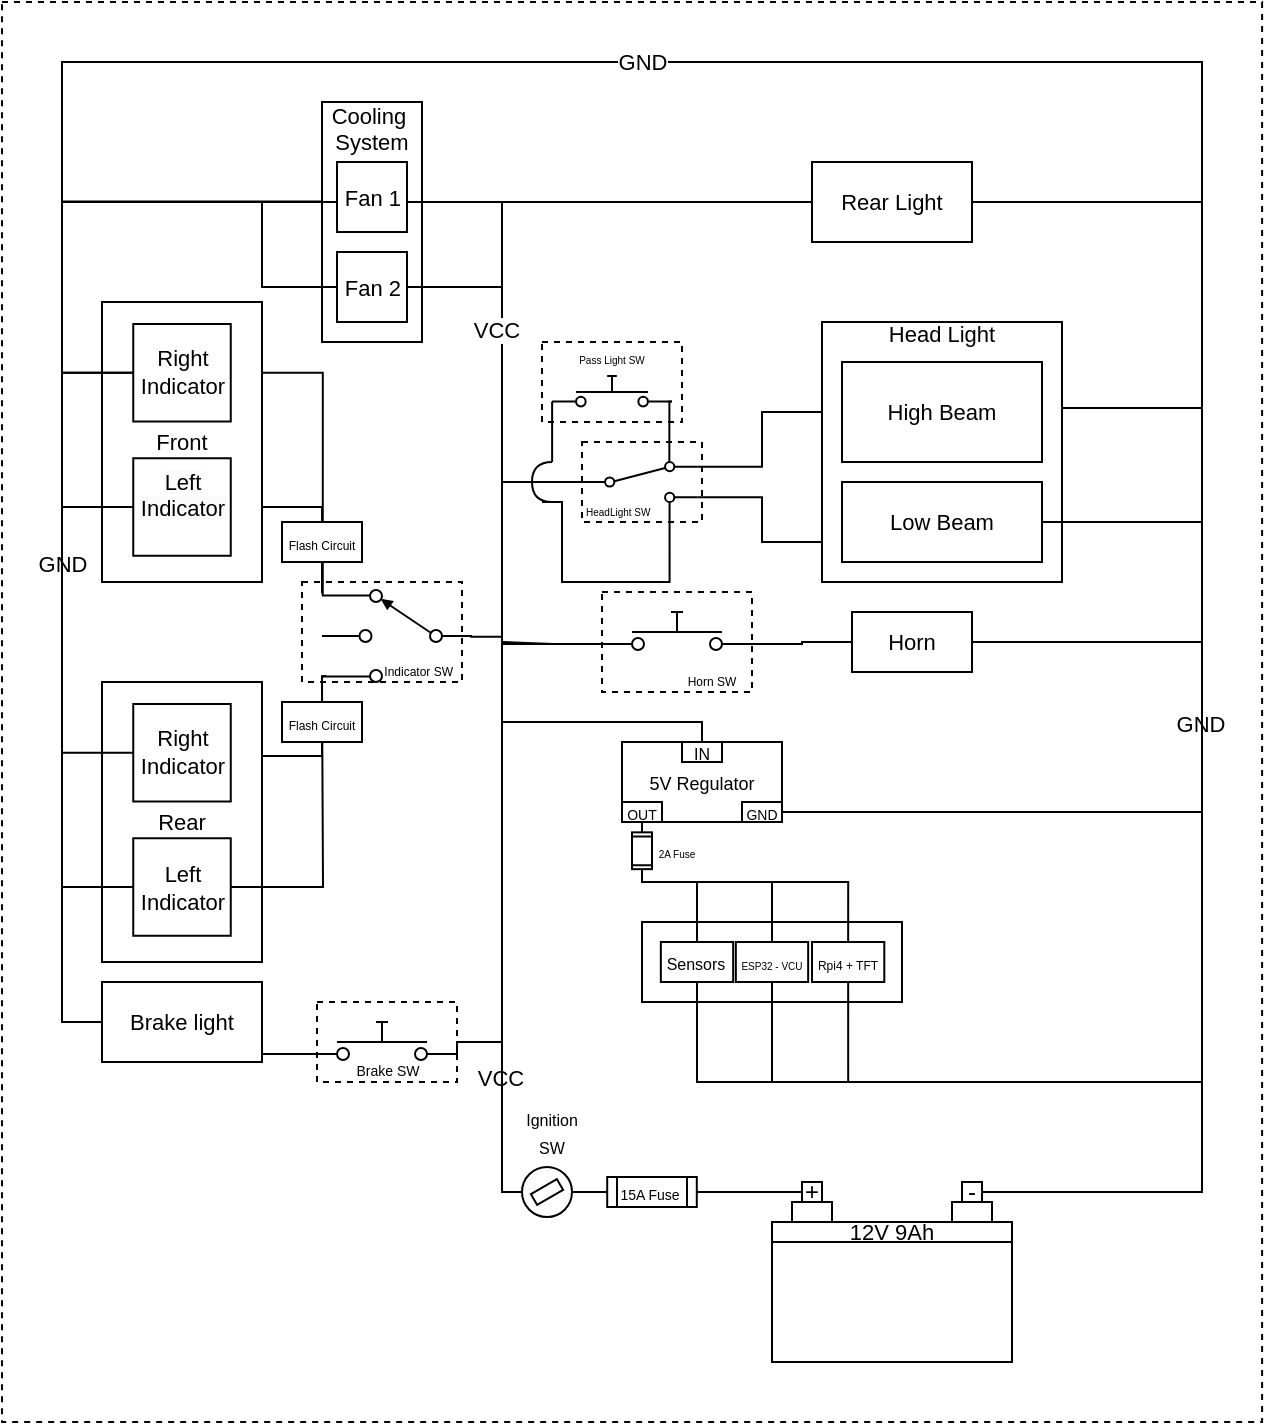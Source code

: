 <mxfile version="22.1.18" type="google">
  <diagram name="Page-1" id="e-a-d-Ii2v5D2ipHNOGc">
    <mxGraphModel grid="1" page="1" gridSize="10" guides="1" tooltips="1" connect="1" arrows="1" fold="1" pageScale="1" pageWidth="850" pageHeight="1100" math="0" shadow="0">
      <root>
        <mxCell id="0" />
        <mxCell id="1" parent="0" />
        <mxCell id="WLXoXB4fzLFqvVcd2ABZ-164" value="" style="group" vertex="1" connectable="0" parent="1">
          <mxGeometry x="240" y="480" width="630.05" height="710" as="geometry" />
        </mxCell>
        <mxCell id="WLXoXB4fzLFqvVcd2ABZ-126" value="" style="rounded=0;whiteSpace=wrap;html=1;fontFamily=Helvetica;fontSize=11;fontColor=default;fillColor=none;dashed=1;movable=0;resizable=0;rotatable=0;deletable=0;editable=0;locked=1;connectable=0;container=0;" vertex="1" parent="WLXoXB4fzLFqvVcd2ABZ-164">
          <mxGeometry width="630.05" height="710" as="geometry" />
        </mxCell>
        <mxCell id="WLXoXB4fzLFqvVcd2ABZ-149" value="&lt;font style=&quot;font-size: 7px;&quot;&gt;&lt;br&gt;&lt;br&gt;Brake SW&lt;/font&gt;" style="rounded=0;whiteSpace=wrap;html=1;fontFamily=Helvetica;fontSize=11;fontColor=default;fillColor=none;dashed=1;movable=1;resizable=1;rotatable=1;deletable=1;editable=1;locked=0;connectable=1;container=0;" vertex="1" parent="WLXoXB4fzLFqvVcd2ABZ-164">
          <mxGeometry x="157.5" y="500" width="70" height="40" as="geometry" />
        </mxCell>
        <mxCell id="WLXoXB4fzLFqvVcd2ABZ-15" value="" style="html=1;shape=mxgraph.electrical.electro-mechanical.twoWaySwitch;aspect=fixed;elSwitchState=2;fontFamily=Helvetica;fontSize=11;fontColor=default;movable=1;resizable=1;rotatable=1;deletable=1;editable=1;locked=0;connectable=1;container=0;" vertex="1" parent="WLXoXB4fzLFqvVcd2ABZ-164">
          <mxGeometry x="290" y="230" width="57.69" height="20" as="geometry" />
        </mxCell>
        <mxCell id="WLXoXB4fzLFqvVcd2ABZ-30" style="edgeStyle=orthogonalEdgeStyle;shape=connector;rounded=0;orthogonalLoop=1;jettySize=auto;html=1;exitX=1;exitY=0.8;exitDx=0;exitDy=0;entryX=0.757;entryY=0.013;entryDx=0;entryDy=0;labelBackgroundColor=default;strokeColor=default;align=center;verticalAlign=middle;fontFamily=Helvetica;fontSize=11;fontColor=default;endArrow=none;endFill=0;entryPerimeter=0;movable=1;resizable=1;rotatable=1;deletable=1;editable=1;locked=0;connectable=1;" edge="1" parent="WLXoXB4fzLFqvVcd2ABZ-164" source="WLXoXB4fzLFqvVcd2ABZ-18" target="WLXoXB4fzLFqvVcd2ABZ-15">
          <mxGeometry relative="1" as="geometry" />
        </mxCell>
        <mxCell id="WLXoXB4fzLFqvVcd2ABZ-32" style="edgeStyle=orthogonalEdgeStyle;shape=connector;rounded=0;orthogonalLoop=1;jettySize=auto;html=1;exitX=0;exitY=0.8;exitDx=0;exitDy=0;labelBackgroundColor=default;strokeColor=default;align=center;verticalAlign=middle;fontFamily=Helvetica;fontSize=11;fontColor=default;endArrow=none;endFill=0;movable=1;resizable=1;rotatable=1;deletable=1;editable=1;locked=0;connectable=1;" edge="1" parent="WLXoXB4fzLFqvVcd2ABZ-164" source="WLXoXB4fzLFqvVcd2ABZ-18">
          <mxGeometry relative="1" as="geometry">
            <mxPoint x="275.067" y="230" as="targetPoint" />
          </mxGeometry>
        </mxCell>
        <mxCell id="WLXoXB4fzLFqvVcd2ABZ-18" value="" style="html=1;shape=mxgraph.electrical.electro-mechanical.pushbutton;aspect=fixed;elSwitchState=off;fontFamily=Helvetica;fontSize=11;fontColor=default;movable=1;resizable=1;rotatable=1;deletable=1;editable=1;locked=0;connectable=1;container=0;" vertex="1" parent="WLXoXB4fzLFqvVcd2ABZ-164">
          <mxGeometry x="275.05" y="187.02" width="59.9" height="15.97" as="geometry" />
        </mxCell>
        <mxCell id="WLXoXB4fzLFqvVcd2ABZ-31" style="edgeStyle=orthogonalEdgeStyle;shape=connector;rounded=0;orthogonalLoop=1;jettySize=auto;html=1;labelBackgroundColor=default;strokeColor=default;align=center;verticalAlign=middle;fontFamily=Helvetica;fontSize=11;fontColor=default;endArrow=none;endFill=0;curved=1;movable=1;resizable=1;rotatable=1;deletable=1;editable=1;locked=0;connectable=1;" edge="1" parent="WLXoXB4fzLFqvVcd2ABZ-164">
          <mxGeometry relative="1" as="geometry">
            <mxPoint x="275.05" y="230" as="sourcePoint" />
            <mxPoint x="275.05" y="250" as="targetPoint" />
            <Array as="points">
              <mxPoint x="265" y="230" />
              <mxPoint x="265" y="250" />
            </Array>
          </mxGeometry>
        </mxCell>
        <mxCell id="WLXoXB4fzLFqvVcd2ABZ-33" value="" style="endArrow=none;html=1;rounded=0;labelBackgroundColor=default;strokeColor=default;align=center;verticalAlign=middle;fontFamily=Helvetica;fontSize=11;fontColor=default;shape=connector;entryX=0.759;entryY=1.006;entryDx=0;entryDy=0;entryPerimeter=0;edgeStyle=orthogonalEdgeStyle;movable=1;resizable=1;rotatable=1;deletable=1;editable=1;locked=0;connectable=1;" edge="1" parent="WLXoXB4fzLFqvVcd2ABZ-164" target="WLXoXB4fzLFqvVcd2ABZ-15">
          <mxGeometry width="50" height="50" relative="1" as="geometry">
            <mxPoint x="270" y="250" as="sourcePoint" />
            <mxPoint x="370" y="230" as="targetPoint" />
            <Array as="points">
              <mxPoint x="280" y="250" />
              <mxPoint x="280" y="290" />
              <mxPoint x="334" y="290" />
            </Array>
          </mxGeometry>
        </mxCell>
        <mxCell id="WLXoXB4fzLFqvVcd2ABZ-34" value="&lt;font style=&quot;font-size: 5px;&quot;&gt;&lt;br&gt;&lt;br&gt;HeadLight SW&lt;/font&gt;" style="rounded=0;whiteSpace=wrap;html=1;fontFamily=Helvetica;fontSize=11;fontColor=default;fillColor=none;dashed=1;align=left;movable=1;resizable=1;rotatable=1;deletable=1;editable=1;locked=0;connectable=1;container=0;" vertex="1" parent="WLXoXB4fzLFqvVcd2ABZ-164">
          <mxGeometry x="290" y="220" width="60" height="40" as="geometry" />
        </mxCell>
        <mxCell id="WLXoXB4fzLFqvVcd2ABZ-35" value="" style="rounded=0;whiteSpace=wrap;html=1;fontFamily=Helvetica;fontSize=11;fontColor=default;fillColor=none;dashed=1;movable=1;resizable=1;rotatable=1;deletable=1;editable=1;locked=0;connectable=1;container=0;" vertex="1" parent="WLXoXB4fzLFqvVcd2ABZ-164">
          <mxGeometry x="270" y="170" width="70" height="40" as="geometry" />
        </mxCell>
        <mxCell id="WLXoXB4fzLFqvVcd2ABZ-36" value="&lt;font style=&quot;font-size: 5px;&quot;&gt;Pass Light SW&lt;/font&gt;" style="text;html=1;strokeColor=none;fillColor=none;align=center;verticalAlign=middle;whiteSpace=wrap;rounded=0;fontSize=11;fontFamily=Helvetica;fontColor=default;movable=1;resizable=1;rotatable=1;deletable=1;editable=1;locked=0;connectable=1;container=0;" vertex="1" parent="WLXoXB4fzLFqvVcd2ABZ-164">
          <mxGeometry x="275.05" y="167.02" width="60" height="20" as="geometry" />
        </mxCell>
        <mxCell id="WLXoXB4fzLFqvVcd2ABZ-19" style="edgeStyle=orthogonalEdgeStyle;shape=connector;rounded=0;orthogonalLoop=1;jettySize=auto;html=1;exitX=1;exitY=0.12;exitDx=0;exitDy=0;labelBackgroundColor=default;strokeColor=default;align=center;verticalAlign=middle;fontFamily=Helvetica;fontSize=11;fontColor=default;endArrow=none;endFill=0;entryX=0;entryY=0.5;entryDx=0;entryDy=0;movable=1;resizable=1;rotatable=1;deletable=1;editable=1;locked=0;connectable=1;" edge="1" parent="WLXoXB4fzLFqvVcd2ABZ-164" source="WLXoXB4fzLFqvVcd2ABZ-15" target="WLXoXB4fzLFqvVcd2ABZ-17">
          <mxGeometry relative="1" as="geometry">
            <mxPoint x="430" y="205" as="targetPoint" />
            <Array as="points">
              <mxPoint x="380" y="232" />
              <mxPoint x="380" y="205" />
            </Array>
          </mxGeometry>
        </mxCell>
        <mxCell id="WLXoXB4fzLFqvVcd2ABZ-20" style="edgeStyle=orthogonalEdgeStyle;shape=connector;rounded=0;orthogonalLoop=1;jettySize=auto;html=1;exitX=1;exitY=0.88;exitDx=0;exitDy=0;labelBackgroundColor=default;strokeColor=default;align=center;verticalAlign=middle;fontFamily=Helvetica;fontSize=11;fontColor=default;endArrow=none;endFill=0;movable=1;resizable=1;rotatable=1;deletable=1;editable=1;locked=0;connectable=1;" edge="1" parent="WLXoXB4fzLFqvVcd2ABZ-164" source="WLXoXB4fzLFqvVcd2ABZ-15">
          <mxGeometry relative="1" as="geometry">
            <mxPoint x="420" y="270" as="targetPoint" />
            <Array as="points">
              <mxPoint x="380" y="248" />
              <mxPoint x="380" y="270" />
              <mxPoint x="420" y="270" />
            </Array>
          </mxGeometry>
        </mxCell>
        <mxCell id="WLXoXB4fzLFqvVcd2ABZ-39" style="edgeStyle=orthogonalEdgeStyle;shape=connector;rounded=0;orthogonalLoop=1;jettySize=auto;html=1;exitX=1;exitY=0.5;exitDx=0;exitDy=0;entryX=1;entryY=0.5;entryDx=0;entryDy=0;labelBackgroundColor=default;strokeColor=default;align=center;verticalAlign=middle;fontFamily=Helvetica;fontSize=11;fontColor=default;endArrow=none;endFill=0;movable=1;resizable=1;rotatable=1;deletable=1;editable=1;locked=0;connectable=1;" edge="1" parent="WLXoXB4fzLFqvVcd2ABZ-164" target="WLXoXB4fzLFqvVcd2ABZ-8">
          <mxGeometry relative="1" as="geometry">
            <mxPoint x="520" y="202.99" as="sourcePoint" />
            <mxPoint x="490" y="592.99" as="targetPoint" />
            <Array as="points">
              <mxPoint x="600" y="203" />
              <mxPoint x="600" y="595" />
            </Array>
          </mxGeometry>
        </mxCell>
        <mxCell id="WLXoXB4fzLFqvVcd2ABZ-49" value="" style="pointerEvents=1;verticalLabelPosition=bottom;shadow=0;dashed=0;align=center;html=1;verticalAlign=top;shape=mxgraph.electrical.electro-mechanical.selectorSwitch3Position2;elSwitchState=1;fontFamily=Helvetica;fontSize=11;fontColor=default;flipH=1;movable=1;resizable=1;rotatable=1;deletable=1;editable=1;locked=0;connectable=1;container=0;" vertex="1" parent="WLXoXB4fzLFqvVcd2ABZ-164">
          <mxGeometry x="160" y="294" width="75" height="46" as="geometry" />
        </mxCell>
        <mxCell id="WLXoXB4fzLFqvVcd2ABZ-51" style="edgeStyle=orthogonalEdgeStyle;shape=connector;rounded=0;orthogonalLoop=1;jettySize=auto;html=1;entryX=0.011;entryY=0.509;entryDx=0;entryDy=0;entryPerimeter=0;labelBackgroundColor=default;strokeColor=default;align=center;verticalAlign=middle;fontFamily=Helvetica;fontSize=11;fontColor=default;endArrow=none;endFill=0;exitX=0;exitY=0.5;exitDx=0;exitDy=0;exitPerimeter=0;movable=1;resizable=1;rotatable=1;deletable=1;editable=1;locked=0;connectable=1;" edge="1" parent="WLXoXB4fzLFqvVcd2ABZ-164" source="WLXoXB4fzLFqvVcd2ABZ-22" target="WLXoXB4fzLFqvVcd2ABZ-49">
          <mxGeometry relative="1" as="geometry">
            <mxPoint x="230" y="330" as="sourcePoint" />
            <Array as="points">
              <mxPoint x="250" y="595" />
              <mxPoint x="250" y="317" />
            </Array>
          </mxGeometry>
        </mxCell>
        <mxCell id="WLXoXB4fzLFqvVcd2ABZ-52" value="" style="endArrow=none;html=1;rounded=0;labelBackgroundColor=default;strokeColor=default;align=center;verticalAlign=middle;fontFamily=Helvetica;fontSize=11;fontColor=default;shape=connector;edgeStyle=orthogonalEdgeStyle;exitX=0.995;exitY=0.065;exitDx=0;exitDy=0;exitPerimeter=0;entryX=1;entryY=0.5;entryDx=0;entryDy=0;movable=1;resizable=1;rotatable=1;deletable=1;editable=1;locked=0;connectable=1;" edge="1" parent="WLXoXB4fzLFqvVcd2ABZ-164" source="WLXoXB4fzLFqvVcd2ABZ-49" target="WLXoXB4fzLFqvVcd2ABZ-45">
          <mxGeometry width="50" height="50" relative="1" as="geometry">
            <mxPoint x="150" y="310" as="sourcePoint" />
            <mxPoint x="200" y="260" as="targetPoint" />
            <Array as="points">
              <mxPoint x="160" y="297" />
              <mxPoint x="160" y="185" />
            </Array>
          </mxGeometry>
        </mxCell>
        <mxCell id="WLXoXB4fzLFqvVcd2ABZ-53" style="edgeStyle=orthogonalEdgeStyle;shape=connector;rounded=0;orthogonalLoop=1;jettySize=auto;html=1;exitX=1;exitY=0.5;exitDx=0;exitDy=0;entryX=1;entryY=0.034;entryDx=0;entryDy=0;entryPerimeter=0;labelBackgroundColor=default;strokeColor=default;align=center;verticalAlign=middle;fontFamily=Helvetica;fontSize=11;fontColor=default;endArrow=none;endFill=0;movable=1;resizable=1;rotatable=1;deletable=1;editable=1;locked=0;connectable=1;" edge="1" parent="WLXoXB4fzLFqvVcd2ABZ-164" source="WLXoXB4fzLFqvVcd2ABZ-46" target="WLXoXB4fzLFqvVcd2ABZ-49">
          <mxGeometry relative="1" as="geometry">
            <Array as="points">
              <mxPoint x="160" y="253" />
              <mxPoint x="160" y="296" />
            </Array>
          </mxGeometry>
        </mxCell>
        <mxCell id="WLXoXB4fzLFqvVcd2ABZ-59" value="&lt;font style=&quot;font-size: 6px;&quot;&gt;Flash Circuit&lt;/font&gt;" style="rounded=0;whiteSpace=wrap;html=1;fontFamily=Helvetica;fontSize=11;fontColor=default;movable=1;resizable=1;rotatable=1;deletable=1;editable=1;locked=0;connectable=1;container=0;" vertex="1" parent="WLXoXB4fzLFqvVcd2ABZ-164">
          <mxGeometry x="140" y="260" width="40" height="20" as="geometry" />
        </mxCell>
        <mxCell id="WLXoXB4fzLFqvVcd2ABZ-64" style="edgeStyle=orthogonalEdgeStyle;shape=connector;rounded=0;orthogonalLoop=1;jettySize=auto;html=1;entryX=0.973;entryY=0.936;entryDx=0;entryDy=0;entryPerimeter=0;labelBackgroundColor=default;strokeColor=default;align=center;verticalAlign=middle;fontFamily=Helvetica;fontSize=11;fontColor=default;endArrow=none;endFill=0;exitX=1;exitY=0.5;exitDx=0;exitDy=0;movable=1;resizable=1;rotatable=1;deletable=1;editable=1;locked=0;connectable=1;" edge="1" parent="WLXoXB4fzLFqvVcd2ABZ-164" source="WLXoXB4fzLFqvVcd2ABZ-42" target="WLXoXB4fzLFqvVcd2ABZ-49">
          <mxGeometry relative="1" as="geometry">
            <mxPoint x="110.98" y="377.515" as="sourcePoint" />
            <mxPoint x="159.975" y="340.004" as="targetPoint" />
            <Array as="points">
              <mxPoint x="114" y="377" />
              <mxPoint x="160" y="377" />
              <mxPoint x="160" y="337" />
            </Array>
          </mxGeometry>
        </mxCell>
        <mxCell id="WLXoXB4fzLFqvVcd2ABZ-67" value="&lt;font style=&quot;font-size: 6px;&quot;&gt;&lt;span style=&quot;background-color: initial;&quot;&gt;&lt;br&gt;&lt;br&gt;&lt;div style=&quot;text-align: right;&quot;&gt;&lt;span style=&quot;background-color: initial;&quot;&gt;&amp;nbsp; &amp;nbsp; &amp;nbsp; &amp;nbsp; &amp;nbsp; &amp;nbsp; &amp;nbsp; &amp;nbsp; &amp;nbsp; &amp;nbsp; &amp;nbsp; &amp;nbsp;&amp;nbsp;&lt;/span&gt;&lt;/div&gt;&lt;div style=&quot;text-align: right;&quot;&gt;&lt;br&gt;&lt;/div&gt;&lt;div style=&quot;text-align: right;&quot;&gt;&lt;span style=&quot;background-color: initial;&quot;&gt;&amp;nbsp; &amp;nbsp; &amp;nbsp; &amp;nbsp; &amp;nbsp; &amp;nbsp; &amp;nbsp; &amp;nbsp; &amp;nbsp; &amp;nbsp; &amp;nbsp; Indicator SW&lt;/span&gt;&lt;br&gt;&lt;/div&gt;&lt;/span&gt;&lt;/font&gt;" style="rounded=0;whiteSpace=wrap;html=1;fontFamily=Helvetica;fontSize=11;fontColor=default;fillColor=none;dashed=1;movable=1;resizable=1;rotatable=1;deletable=1;editable=1;locked=0;connectable=1;container=0;" vertex="1" parent="WLXoXB4fzLFqvVcd2ABZ-164">
          <mxGeometry x="150" y="290" width="80" height="50" as="geometry" />
        </mxCell>
        <mxCell id="WLXoXB4fzLFqvVcd2ABZ-70" style="edgeStyle=orthogonalEdgeStyle;shape=connector;rounded=0;orthogonalLoop=1;jettySize=auto;html=1;exitX=0;exitY=0.8;exitDx=0;exitDy=0;labelBackgroundColor=default;strokeColor=default;align=center;verticalAlign=middle;fontFamily=Helvetica;fontSize=11;fontColor=default;endArrow=none;endFill=0;movable=1;resizable=1;rotatable=1;deletable=1;editable=1;locked=0;connectable=1;" edge="1" parent="WLXoXB4fzLFqvVcd2ABZ-164" source="WLXoXB4fzLFqvVcd2ABZ-68">
          <mxGeometry relative="1" as="geometry">
            <mxPoint x="250" y="320" as="targetPoint" />
          </mxGeometry>
        </mxCell>
        <mxCell id="WLXoXB4fzLFqvVcd2ABZ-68" value="" style="html=1;shape=mxgraph.electrical.electro-mechanical.pushbutton;aspect=fixed;elSwitchState=off;fontFamily=Helvetica;fontSize=11;fontColor=default;movable=1;resizable=1;rotatable=1;deletable=1;editable=1;locked=0;connectable=1;container=0;" vertex="1" parent="WLXoXB4fzLFqvVcd2ABZ-164">
          <mxGeometry x="300" y="305" width="75" height="20" as="geometry" />
        </mxCell>
        <mxCell id="WLXoXB4fzLFqvVcd2ABZ-69" value="Horn" style="rounded=0;whiteSpace=wrap;html=1;fontFamily=Helvetica;fontSize=11;fontColor=default;movable=1;resizable=1;rotatable=1;deletable=1;editable=1;locked=0;connectable=1;container=0;" vertex="1" parent="WLXoXB4fzLFqvVcd2ABZ-164">
          <mxGeometry x="425" y="305" width="60" height="30" as="geometry" />
        </mxCell>
        <mxCell id="WLXoXB4fzLFqvVcd2ABZ-72" style="edgeStyle=orthogonalEdgeStyle;shape=connector;rounded=0;orthogonalLoop=1;jettySize=auto;html=1;exitX=1;exitY=0.8;exitDx=0;exitDy=0;entryX=0;entryY=0.5;entryDx=0;entryDy=0;labelBackgroundColor=default;strokeColor=default;align=center;verticalAlign=middle;fontFamily=Helvetica;fontSize=11;fontColor=default;endArrow=none;endFill=0;movable=1;resizable=1;rotatable=1;deletable=1;editable=1;locked=0;connectable=1;" edge="1" parent="WLXoXB4fzLFqvVcd2ABZ-164" source="WLXoXB4fzLFqvVcd2ABZ-68" target="WLXoXB4fzLFqvVcd2ABZ-69">
          <mxGeometry relative="1" as="geometry" />
        </mxCell>
        <mxCell id="WLXoXB4fzLFqvVcd2ABZ-152" style="edgeStyle=orthogonalEdgeStyle;shape=connector;rounded=0;orthogonalLoop=1;jettySize=auto;html=1;exitX=1;exitY=0.5;exitDx=0;exitDy=0;labelBackgroundColor=default;strokeColor=default;align=center;verticalAlign=middle;fontFamily=Helvetica;fontSize=11;fontColor=default;endArrow=none;endFill=0;movable=1;resizable=1;rotatable=1;deletable=1;editable=1;locked=0;connectable=1;" edge="1" parent="WLXoXB4fzLFqvVcd2ABZ-164" source="WLXoXB4fzLFqvVcd2ABZ-73">
          <mxGeometry relative="1" as="geometry">
            <mxPoint x="170.0" y="99.75" as="targetPoint" />
            <Array as="points">
              <mxPoint x="600" y="100" />
              <mxPoint x="600" y="30" />
              <mxPoint x="30" y="30" />
              <mxPoint x="30" y="100" />
            </Array>
          </mxGeometry>
        </mxCell>
        <mxCell id="WLXoXB4fzLFqvVcd2ABZ-157" value="GND" style="edgeLabel;html=1;align=center;verticalAlign=middle;resizable=1;points=[];fontSize=11;fontFamily=Helvetica;fontColor=default;movable=1;rotatable=1;deletable=1;editable=1;locked=0;connectable=1;container=0;" vertex="1" connectable="0" parent="WLXoXB4fzLFqvVcd2ABZ-152">
          <mxGeometry x="-0.035" relative="1" as="geometry">
            <mxPoint as="offset" />
          </mxGeometry>
        </mxCell>
        <mxCell id="WLXoXB4fzLFqvVcd2ABZ-73" value="Rear Light" style="rounded=0;whiteSpace=wrap;html=1;fontFamily=Helvetica;fontSize=11;fontColor=default;movable=1;resizable=1;rotatable=1;deletable=1;editable=1;locked=0;connectable=1;container=0;" vertex="1" parent="WLXoXB4fzLFqvVcd2ABZ-164">
          <mxGeometry x="405" y="80" width="80" height="40" as="geometry" />
        </mxCell>
        <mxCell id="WLXoXB4fzLFqvVcd2ABZ-76" style="edgeStyle=orthogonalEdgeStyle;shape=connector;rounded=0;orthogonalLoop=1;jettySize=auto;html=1;entryX=0;entryY=0.5;entryDx=0;entryDy=0;entryPerimeter=0;labelBackgroundColor=default;strokeColor=default;align=center;verticalAlign=middle;fontFamily=Helvetica;fontSize=11;fontColor=default;endArrow=none;endFill=0;movable=1;resizable=1;rotatable=1;deletable=1;editable=1;locked=0;connectable=1;" edge="1" parent="WLXoXB4fzLFqvVcd2ABZ-164" source="WLXoXB4fzLFqvVcd2ABZ-73" target="WLXoXB4fzLFqvVcd2ABZ-22">
          <mxGeometry relative="1" as="geometry">
            <Array as="points">
              <mxPoint x="250" y="100" />
              <mxPoint x="250" y="595" />
            </Array>
          </mxGeometry>
        </mxCell>
        <mxCell id="WLXoXB4fzLFqvVcd2ABZ-84" value="&lt;font style=&quot;font-size: 8px;&quot;&gt;Ignition SW&lt;/font&gt;" style="text;html=1;strokeColor=none;fillColor=none;align=center;verticalAlign=middle;whiteSpace=wrap;rounded=0;fontSize=11;fontFamily=Helvetica;fontColor=default;movable=1;resizable=1;rotatable=1;deletable=1;editable=1;locked=0;connectable=1;container=0;" vertex="1" parent="WLXoXB4fzLFqvVcd2ABZ-164">
          <mxGeometry x="260" y="550" width="30" height="30" as="geometry" />
        </mxCell>
        <mxCell id="WLXoXB4fzLFqvVcd2ABZ-85" value="&lt;font style=&quot;font-size: 6px;&quot;&gt;&lt;span style=&quot;background-color: initial;&quot;&gt;&lt;br&gt;&lt;br&gt;&lt;div style=&quot;text-align: right;&quot;&gt;&lt;span style=&quot;background-color: initial;&quot;&gt;&amp;nbsp; &amp;nbsp; &amp;nbsp; &amp;nbsp; &amp;nbsp; &amp;nbsp; &amp;nbsp; &amp;nbsp; &amp;nbsp; &amp;nbsp; &amp;nbsp; &amp;nbsp;&amp;nbsp;&lt;/span&gt;&lt;/div&gt;&lt;div style=&quot;text-align: right;&quot;&gt;&lt;br&gt;&lt;/div&gt;&lt;div style=&quot;text-align: right;&quot;&gt;&lt;span style=&quot;background-color: initial;&quot;&gt;&amp;nbsp; &amp;nbsp; &amp;nbsp; &amp;nbsp; &amp;nbsp; &amp;nbsp; &amp;nbsp; &amp;nbsp; &amp;nbsp; &amp;nbsp; &amp;nbsp;Horn SW&lt;/span&gt;&lt;br&gt;&lt;/div&gt;&lt;/span&gt;&lt;/font&gt;" style="rounded=0;whiteSpace=wrap;html=1;fontFamily=Helvetica;fontSize=11;fontColor=default;fillColor=none;dashed=1;movable=1;resizable=1;rotatable=1;deletable=1;editable=1;locked=0;connectable=1;container=0;" vertex="1" parent="WLXoXB4fzLFqvVcd2ABZ-164">
          <mxGeometry x="300" y="295" width="75" height="50" as="geometry" />
        </mxCell>
        <mxCell id="WLXoXB4fzLFqvVcd2ABZ-112" style="edgeStyle=orthogonalEdgeStyle;shape=connector;rounded=0;orthogonalLoop=1;jettySize=auto;html=1;exitX=0.5;exitY=0;exitDx=0;exitDy=0;entryX=0;entryY=0.8;entryDx=0;entryDy=0;labelBackgroundColor=default;strokeColor=default;align=center;verticalAlign=middle;fontFamily=Helvetica;fontSize=11;fontColor=default;endArrow=none;endFill=0;movable=1;resizable=1;rotatable=1;deletable=1;editable=1;locked=0;connectable=1;" edge="1" parent="WLXoXB4fzLFqvVcd2ABZ-164" source="WLXoXB4fzLFqvVcd2ABZ-104" target="WLXoXB4fzLFqvVcd2ABZ-68">
          <mxGeometry relative="1" as="geometry">
            <mxPoint x="277.505" y="360.005" as="sourcePoint" />
            <Array as="points">
              <mxPoint x="350" y="360" />
              <mxPoint x="250" y="360" />
              <mxPoint x="250" y="321" />
            </Array>
          </mxGeometry>
        </mxCell>
        <mxCell id="WLXoXB4fzLFqvVcd2ABZ-114" value="" style="rounded=0;whiteSpace=wrap;html=1;fontFamily=Helvetica;fontSize=11;fontColor=default;rotation=0;container=0;movable=1;resizable=1;rotatable=1;deletable=1;editable=1;locked=0;connectable=1;" vertex="1" parent="WLXoXB4fzLFqvVcd2ABZ-164">
          <mxGeometry x="320" y="460" width="130" height="40" as="geometry" />
        </mxCell>
        <mxCell id="WLXoXB4fzLFqvVcd2ABZ-118" value="&lt;font style=&quot;font-size: 8px;&quot;&gt;Sensors&lt;/font&gt;" style="rounded=0;whiteSpace=wrap;html=1;fontFamily=Helvetica;fontSize=11;fontColor=default;rotation=0;container=0;movable=1;resizable=1;rotatable=1;deletable=1;editable=1;locked=0;connectable=1;" vertex="1" parent="WLXoXB4fzLFqvVcd2ABZ-164">
          <mxGeometry x="329.42" y="470" width="36.16" height="20" as="geometry" />
        </mxCell>
        <mxCell id="WLXoXB4fzLFqvVcd2ABZ-119" value="&lt;font style=&quot;font-size: 6px;&quot;&gt;Rpi4 + TFT&lt;/font&gt;" style="rounded=0;whiteSpace=wrap;html=1;fontFamily=Helvetica;fontSize=11;fontColor=default;rotation=0;container=0;movable=1;resizable=1;rotatable=1;deletable=1;editable=1;locked=0;connectable=1;" vertex="1" parent="WLXoXB4fzLFqvVcd2ABZ-164">
          <mxGeometry x="405" y="470" width="36.16" height="20" as="geometry" />
        </mxCell>
        <mxCell id="WLXoXB4fzLFqvVcd2ABZ-120" value="&lt;font style=&quot;font-size: 5px;&quot;&gt;ESP32 - VCU&lt;/font&gt;" style="rounded=0;whiteSpace=wrap;html=1;fontFamily=Helvetica;fontSize=11;fontColor=default;rotation=0;container=0;movable=1;resizable=1;rotatable=1;deletable=1;editable=1;locked=0;connectable=1;" vertex="1" parent="WLXoXB4fzLFqvVcd2ABZ-164">
          <mxGeometry x="366.92" y="470" width="36.16" height="20" as="geometry" />
        </mxCell>
        <mxCell id="WLXoXB4fzLFqvVcd2ABZ-134" style="edgeStyle=orthogonalEdgeStyle;shape=connector;rounded=0;orthogonalLoop=1;jettySize=auto;html=1;exitX=0.5;exitY=1;exitDx=0;exitDy=0;entryX=0.5;entryY=0;entryDx=0;entryDy=0;labelBackgroundColor=default;strokeColor=default;align=center;verticalAlign=middle;fontFamily=Helvetica;fontSize=11;fontColor=default;endArrow=none;endFill=0;movable=1;resizable=1;rotatable=1;deletable=1;editable=1;locked=0;connectable=1;" edge="1" parent="WLXoXB4fzLFqvVcd2ABZ-164" source="WLXoXB4fzLFqvVcd2ABZ-106" target="WLXoXB4fzLFqvVcd2ABZ-118">
          <mxGeometry relative="1" as="geometry" />
        </mxCell>
        <mxCell id="WLXoXB4fzLFqvVcd2ABZ-135" style="edgeStyle=orthogonalEdgeStyle;shape=connector;rounded=0;orthogonalLoop=1;jettySize=auto;html=1;exitX=0.5;exitY=1;exitDx=0;exitDy=0;entryX=0.5;entryY=0;entryDx=0;entryDy=0;labelBackgroundColor=default;strokeColor=default;align=center;verticalAlign=middle;fontFamily=Helvetica;fontSize=11;fontColor=default;endArrow=none;endFill=0;movable=1;resizable=1;rotatable=1;deletable=1;editable=1;locked=0;connectable=1;" edge="1" parent="WLXoXB4fzLFqvVcd2ABZ-164" source="WLXoXB4fzLFqvVcd2ABZ-106" target="WLXoXB4fzLFqvVcd2ABZ-120">
          <mxGeometry relative="1" as="geometry" />
        </mxCell>
        <mxCell id="WLXoXB4fzLFqvVcd2ABZ-143" value="Brake light" style="rounded=0;whiteSpace=wrap;html=1;fontFamily=Helvetica;fontSize=11;fontColor=default;movable=1;resizable=1;rotatable=1;deletable=1;editable=1;locked=0;connectable=1;container=0;" vertex="1" parent="WLXoXB4fzLFqvVcd2ABZ-164">
          <mxGeometry x="50" y="490" width="80" height="40" as="geometry" />
        </mxCell>
        <mxCell id="WLXoXB4fzLFqvVcd2ABZ-147" style="edgeStyle=orthogonalEdgeStyle;shape=connector;rounded=0;orthogonalLoop=1;jettySize=auto;html=1;exitX=0;exitY=0.8;exitDx=0;exitDy=0;entryX=1;entryY=0.5;entryDx=0;entryDy=0;labelBackgroundColor=default;strokeColor=default;align=center;verticalAlign=middle;fontFamily=Helvetica;fontSize=11;fontColor=default;endArrow=none;endFill=0;movable=1;resizable=1;rotatable=1;deletable=1;editable=1;locked=0;connectable=1;" edge="1" parent="WLXoXB4fzLFqvVcd2ABZ-164" source="WLXoXB4fzLFqvVcd2ABZ-144" target="WLXoXB4fzLFqvVcd2ABZ-143">
          <mxGeometry relative="1" as="geometry" />
        </mxCell>
        <mxCell id="WLXoXB4fzLFqvVcd2ABZ-144" value="" style="html=1;shape=mxgraph.electrical.electro-mechanical.pushbutton;aspect=fixed;elSwitchState=off;fontFamily=Helvetica;fontSize=11;fontColor=default;movable=1;resizable=1;rotatable=1;deletable=1;editable=1;locked=0;connectable=1;container=0;" vertex="1" parent="WLXoXB4fzLFqvVcd2ABZ-164">
          <mxGeometry x="152.5" y="510" width="75" height="20" as="geometry" />
        </mxCell>
        <mxCell id="WLXoXB4fzLFqvVcd2ABZ-24" style="edgeStyle=orthogonalEdgeStyle;shape=connector;rounded=0;orthogonalLoop=1;jettySize=auto;html=1;exitX=0;exitY=0.5;exitDx=0;exitDy=0;exitPerimeter=0;entryX=0;entryY=0.5;entryDx=0;entryDy=0;labelBackgroundColor=default;strokeColor=default;align=center;verticalAlign=middle;fontFamily=Helvetica;fontSize=11;fontColor=default;endArrow=none;endFill=0;movable=1;resizable=1;rotatable=1;deletable=1;editable=1;locked=0;connectable=1;" edge="1" parent="WLXoXB4fzLFqvVcd2ABZ-164" source="WLXoXB4fzLFqvVcd2ABZ-22" target="WLXoXB4fzLFqvVcd2ABZ-15">
          <mxGeometry relative="1" as="geometry">
            <Array as="points">
              <mxPoint x="250" y="595" />
              <mxPoint x="250" y="240" />
            </Array>
          </mxGeometry>
        </mxCell>
        <mxCell id="WLXoXB4fzLFqvVcd2ABZ-155" style="edgeStyle=orthogonalEdgeStyle;shape=connector;rounded=0;orthogonalLoop=1;jettySize=auto;html=1;exitX=0.5;exitY=1;exitDx=0;exitDy=0;entryX=0.5;entryY=0;entryDx=0;entryDy=0;labelBackgroundColor=default;strokeColor=default;align=center;verticalAlign=middle;fontFamily=Helvetica;fontSize=11;fontColor=default;endArrow=none;endFill=0;movable=1;resizable=1;rotatable=1;deletable=1;editable=1;locked=0;connectable=1;" edge="1" parent="WLXoXB4fzLFqvVcd2ABZ-164" source="WLXoXB4fzLFqvVcd2ABZ-106" target="WLXoXB4fzLFqvVcd2ABZ-119">
          <mxGeometry relative="1" as="geometry" />
        </mxCell>
        <mxCell id="WLXoXB4fzLFqvVcd2ABZ-153" value="" style="pointerEvents=1;verticalLabelPosition=bottom;shadow=0;dashed=0;align=center;html=1;verticalAlign=top;shape=mxgraph.electrical.miscellaneous.fuse_1;fontFamily=Helvetica;fontSize=11;fontColor=default;direction=south;rotation=0;movable=1;resizable=1;rotatable=1;deletable=1;editable=1;locked=0;connectable=1;container=0;" vertex="1" parent="WLXoXB4fzLFqvVcd2ABZ-164">
          <mxGeometry x="315" y="410" width="10" height="28.75" as="geometry" />
        </mxCell>
        <mxCell id="WLXoXB4fzLFqvVcd2ABZ-156" value="&lt;font style=&quot;font-size: 5px;&quot;&gt;2A Fuse&lt;/font&gt;" style="text;html=1;strokeColor=none;fillColor=none;align=center;verticalAlign=middle;whiteSpace=wrap;rounded=0;fontSize=11;fontFamily=Helvetica;fontColor=default;movable=1;resizable=1;rotatable=1;deletable=1;editable=1;locked=0;connectable=1;container=0;" vertex="1" parent="WLXoXB4fzLFqvVcd2ABZ-164">
          <mxGeometry x="325" y="419.38" width="25" height="10" as="geometry" />
        </mxCell>
        <mxCell id="WLXoXB4fzLFqvVcd2ABZ-3" value="" style="rounded=0;whiteSpace=wrap;html=1;movable=1;resizable=1;rotatable=1;deletable=1;editable=1;locked=0;connectable=1;container=0;" vertex="1" parent="WLXoXB4fzLFqvVcd2ABZ-164">
          <mxGeometry x="385" y="620" width="120" height="60" as="geometry" />
        </mxCell>
        <mxCell id="WLXoXB4fzLFqvVcd2ABZ-4" value="" style="whiteSpace=wrap;html=1;aspect=fixed;movable=1;resizable=1;rotatable=1;deletable=1;editable=1;locked=0;connectable=1;container=0;" vertex="1" parent="WLXoXB4fzLFqvVcd2ABZ-164">
          <mxGeometry x="395" y="600" width="20" height="20" as="geometry" />
        </mxCell>
        <mxCell id="WLXoXB4fzLFqvVcd2ABZ-5" value="" style="whiteSpace=wrap;html=1;aspect=fixed;movable=1;resizable=1;rotatable=1;deletable=1;editable=1;locked=0;connectable=1;container=0;" vertex="1" parent="WLXoXB4fzLFqvVcd2ABZ-164">
          <mxGeometry x="475" y="600" width="20" height="20" as="geometry" />
        </mxCell>
        <mxCell id="WLXoXB4fzLFqvVcd2ABZ-6" value="&lt;font style=&quot;font-size: 11px;&quot;&gt;12V 9Ah&lt;/font&gt;" style="rounded=0;whiteSpace=wrap;html=1;movable=1;resizable=1;rotatable=1;deletable=1;editable=1;locked=0;connectable=1;container=0;" vertex="1" parent="WLXoXB4fzLFqvVcd2ABZ-164">
          <mxGeometry x="385" y="610" width="120" height="10" as="geometry" />
        </mxCell>
        <mxCell id="WLXoXB4fzLFqvVcd2ABZ-7" value="+" style="rounded=0;whiteSpace=wrap;html=1;movable=1;resizable=1;rotatable=1;deletable=1;editable=1;locked=0;connectable=1;container=0;" vertex="1" parent="WLXoXB4fzLFqvVcd2ABZ-164">
          <mxGeometry x="400" y="590" width="10" height="10" as="geometry" />
        </mxCell>
        <mxCell id="WLXoXB4fzLFqvVcd2ABZ-146" style="edgeStyle=orthogonalEdgeStyle;shape=connector;rounded=0;orthogonalLoop=1;jettySize=auto;html=1;entryX=0;entryY=0.5;entryDx=0;entryDy=0;labelBackgroundColor=default;strokeColor=default;align=center;verticalAlign=middle;fontFamily=Helvetica;fontSize=11;fontColor=default;endArrow=none;endFill=0;exitX=1;exitY=0.8;exitDx=0;exitDy=0;movable=1;resizable=1;rotatable=1;deletable=1;editable=1;locked=0;connectable=1;" edge="1" parent="WLXoXB4fzLFqvVcd2ABZ-164" source="WLXoXB4fzLFqvVcd2ABZ-144" target="WLXoXB4fzLFqvVcd2ABZ-7">
          <mxGeometry relative="1" as="geometry">
            <Array as="points">
              <mxPoint x="228" y="520" />
              <mxPoint x="250" y="520" />
              <mxPoint x="250" y="595" />
            </Array>
          </mxGeometry>
        </mxCell>
        <mxCell id="WLXoXB4fzLFqvVcd2ABZ-160" value="VCC" style="edgeLabel;html=1;align=center;verticalAlign=middle;resizable=1;points=[];fontSize=11;fontFamily=Helvetica;fontColor=default;movable=1;rotatable=1;deletable=1;editable=1;locked=0;connectable=1;container=0;" vertex="1" connectable="0" parent="WLXoXB4fzLFqvVcd2ABZ-146">
          <mxGeometry x="-0.638" y="-1" relative="1" as="geometry">
            <mxPoint as="offset" />
          </mxGeometry>
        </mxCell>
        <mxCell id="WLXoXB4fzLFqvVcd2ABZ-127" style="edgeStyle=orthogonalEdgeStyle;shape=connector;rounded=0;orthogonalLoop=1;jettySize=auto;html=1;exitX=0;exitY=0.5;exitDx=0;exitDy=0;entryX=1;entryY=0.5;entryDx=0;entryDy=0;entryPerimeter=0;labelBackgroundColor=default;strokeColor=default;align=center;verticalAlign=middle;fontFamily=Helvetica;fontSize=11;fontColor=default;endArrow=none;endFill=0;movable=1;resizable=1;rotatable=1;deletable=1;editable=1;locked=0;connectable=1;" edge="1" parent="WLXoXB4fzLFqvVcd2ABZ-164" source="WLXoXB4fzLFqvVcd2ABZ-7" target="WLXoXB4fzLFqvVcd2ABZ-22">
          <mxGeometry relative="1" as="geometry" />
        </mxCell>
        <mxCell id="WLXoXB4fzLFqvVcd2ABZ-8" value="-" style="rounded=0;whiteSpace=wrap;html=1;movable=1;resizable=1;rotatable=1;deletable=1;editable=1;locked=0;connectable=1;container=0;" vertex="1" parent="WLXoXB4fzLFqvVcd2ABZ-164">
          <mxGeometry x="480" y="590" width="10" height="10" as="geometry" />
        </mxCell>
        <mxCell id="WLXoXB4fzLFqvVcd2ABZ-71" style="edgeStyle=orthogonalEdgeStyle;shape=connector;rounded=0;orthogonalLoop=1;jettySize=auto;html=1;exitX=1;exitY=0.5;exitDx=0;exitDy=0;entryX=1;entryY=0.5;entryDx=0;entryDy=0;labelBackgroundColor=default;strokeColor=default;align=center;verticalAlign=middle;fontFamily=Helvetica;fontSize=11;fontColor=default;endArrow=none;endFill=0;movable=1;resizable=1;rotatable=1;deletable=1;editable=1;locked=0;connectable=1;" edge="1" parent="WLXoXB4fzLFqvVcd2ABZ-164" source="WLXoXB4fzLFqvVcd2ABZ-69" target="WLXoXB4fzLFqvVcd2ABZ-8">
          <mxGeometry relative="1" as="geometry">
            <Array as="points">
              <mxPoint x="600" y="320" />
              <mxPoint x="600" y="595" />
            </Array>
          </mxGeometry>
        </mxCell>
        <mxCell id="WLXoXB4fzLFqvVcd2ABZ-77" style="edgeStyle=orthogonalEdgeStyle;shape=connector;rounded=0;orthogonalLoop=1;jettySize=auto;html=1;exitX=1;exitY=0.5;exitDx=0;exitDy=0;entryX=1;entryY=0.5;entryDx=0;entryDy=0;labelBackgroundColor=default;strokeColor=default;align=center;verticalAlign=middle;fontFamily=Helvetica;fontSize=11;fontColor=default;endArrow=none;endFill=0;movable=1;resizable=1;rotatable=1;deletable=1;editable=1;locked=0;connectable=1;" edge="1" parent="WLXoXB4fzLFqvVcd2ABZ-164" source="WLXoXB4fzLFqvVcd2ABZ-73" target="WLXoXB4fzLFqvVcd2ABZ-8">
          <mxGeometry relative="1" as="geometry">
            <Array as="points">
              <mxPoint x="600" y="100" />
              <mxPoint x="600" y="595" />
            </Array>
          </mxGeometry>
        </mxCell>
        <mxCell id="WLXoXB4fzLFqvVcd2ABZ-158" value="GND" style="edgeLabel;html=1;align=center;verticalAlign=middle;resizable=1;points=[];fontSize=11;fontFamily=Helvetica;fontColor=default;movable=1;rotatable=1;deletable=1;editable=1;locked=0;connectable=1;container=0;" vertex="1" connectable="0" parent="WLXoXB4fzLFqvVcd2ABZ-77">
          <mxGeometry x="0.157" y="-1" relative="1" as="geometry">
            <mxPoint y="-41" as="offset" />
          </mxGeometry>
        </mxCell>
        <mxCell id="WLXoXB4fzLFqvVcd2ABZ-137" style="edgeStyle=orthogonalEdgeStyle;shape=connector;rounded=0;orthogonalLoop=1;jettySize=auto;html=1;exitX=0.5;exitY=1;exitDx=0;exitDy=0;entryX=1;entryY=0.5;entryDx=0;entryDy=0;labelBackgroundColor=default;strokeColor=default;align=center;verticalAlign=middle;fontFamily=Helvetica;fontSize=11;fontColor=default;endArrow=none;endFill=0;movable=1;resizable=1;rotatable=1;deletable=1;editable=1;locked=0;connectable=1;" edge="1" parent="WLXoXB4fzLFqvVcd2ABZ-164" source="WLXoXB4fzLFqvVcd2ABZ-118" target="WLXoXB4fzLFqvVcd2ABZ-8">
          <mxGeometry relative="1" as="geometry">
            <Array as="points">
              <mxPoint x="348" y="540" />
              <mxPoint x="600" y="540" />
              <mxPoint x="600" y="595" />
            </Array>
          </mxGeometry>
        </mxCell>
        <mxCell id="WLXoXB4fzLFqvVcd2ABZ-140" style="edgeStyle=orthogonalEdgeStyle;shape=connector;rounded=0;orthogonalLoop=1;jettySize=auto;html=1;exitX=0.5;exitY=1;exitDx=0;exitDy=0;entryX=1;entryY=0.5;entryDx=0;entryDy=0;labelBackgroundColor=default;strokeColor=default;align=center;verticalAlign=middle;fontFamily=Helvetica;fontSize=11;fontColor=default;endArrow=none;endFill=0;movable=1;resizable=1;rotatable=1;deletable=1;editable=1;locked=0;connectable=1;" edge="1" parent="WLXoXB4fzLFqvVcd2ABZ-164" source="WLXoXB4fzLFqvVcd2ABZ-119" target="WLXoXB4fzLFqvVcd2ABZ-8">
          <mxGeometry relative="1" as="geometry">
            <Array as="points">
              <mxPoint x="423" y="540" />
              <mxPoint x="600" y="540" />
              <mxPoint x="600" y="595" />
            </Array>
          </mxGeometry>
        </mxCell>
        <mxCell id="WLXoXB4fzLFqvVcd2ABZ-139" style="edgeStyle=orthogonalEdgeStyle;shape=connector;rounded=0;orthogonalLoop=1;jettySize=auto;html=1;exitX=0.5;exitY=1;exitDx=0;exitDy=0;entryX=1;entryY=0.5;entryDx=0;entryDy=0;labelBackgroundColor=default;strokeColor=default;align=center;verticalAlign=middle;fontFamily=Helvetica;fontSize=11;fontColor=default;endArrow=none;endFill=0;movable=1;resizable=1;rotatable=1;deletable=1;editable=1;locked=0;connectable=1;" edge="1" parent="WLXoXB4fzLFqvVcd2ABZ-164" source="WLXoXB4fzLFqvVcd2ABZ-120" target="WLXoXB4fzLFqvVcd2ABZ-8">
          <mxGeometry relative="1" as="geometry">
            <Array as="points">
              <mxPoint x="385" y="540" />
              <mxPoint x="600" y="540" />
              <mxPoint x="600" y="595" />
            </Array>
          </mxGeometry>
        </mxCell>
        <mxCell id="WLXoXB4fzLFqvVcd2ABZ-9" value="" style="shape=image;html=1;verticalAlign=top;verticalLabelPosition=bottom;labelBackgroundColor=#ffffff;imageAspect=0;aspect=fixed;image=https://cdn3.iconfinder.com/data/icons/energy-and-power-glyph-24-px/24/Bolt_flashlight_lightning_power_thunder-128.png;movable=1;resizable=1;rotatable=1;deletable=1;editable=1;locked=0;connectable=1;container=0;" vertex="1" parent="WLXoXB4fzLFqvVcd2ABZ-164">
          <mxGeometry x="425" y="630" width="40" height="40" as="geometry" />
        </mxCell>
        <mxCell id="WLXoXB4fzLFqvVcd2ABZ-14" value="Head Light&lt;br&gt;&lt;br&gt;&lt;br&gt;&lt;br&gt;&lt;br&gt;&lt;br&gt;&lt;br&gt;&lt;br&gt;&lt;br&gt;&lt;br&gt;" style="rounded=0;whiteSpace=wrap;html=1;fontFamily=Helvetica;fontSize=11;fontColor=default;movable=1;resizable=1;rotatable=1;deletable=1;editable=1;locked=0;connectable=1;container=0;" vertex="1" parent="WLXoXB4fzLFqvVcd2ABZ-164">
          <mxGeometry x="410" y="160" width="120" height="130" as="geometry" />
        </mxCell>
        <mxCell id="WLXoXB4fzLFqvVcd2ABZ-16" value="Low Beam" style="rounded=0;whiteSpace=wrap;html=1;fontFamily=Helvetica;fontSize=11;fontColor=default;movable=1;resizable=1;rotatable=1;deletable=1;editable=1;locked=0;connectable=1;container=0;" vertex="1" parent="WLXoXB4fzLFqvVcd2ABZ-164">
          <mxGeometry x="420" y="240" width="100" height="40" as="geometry" />
        </mxCell>
        <mxCell id="WLXoXB4fzLFqvVcd2ABZ-40" style="edgeStyle=orthogonalEdgeStyle;shape=connector;rounded=0;orthogonalLoop=1;jettySize=auto;html=1;exitX=1;exitY=0.5;exitDx=0;exitDy=0;entryX=1;entryY=0.5;entryDx=0;entryDy=0;labelBackgroundColor=default;strokeColor=default;align=center;verticalAlign=middle;fontFamily=Helvetica;fontSize=11;fontColor=default;endArrow=none;endFill=0;movable=1;resizable=1;rotatable=1;deletable=1;editable=1;locked=0;connectable=1;" edge="1" parent="WLXoXB4fzLFqvVcd2ABZ-164" source="WLXoXB4fzLFqvVcd2ABZ-16" target="WLXoXB4fzLFqvVcd2ABZ-8">
          <mxGeometry relative="1" as="geometry">
            <Array as="points">
              <mxPoint x="600" y="260" />
              <mxPoint x="600" y="595" />
            </Array>
          </mxGeometry>
        </mxCell>
        <mxCell id="WLXoXB4fzLFqvVcd2ABZ-17" value="High Beam" style="rounded=0;whiteSpace=wrap;html=1;fontFamily=Helvetica;fontSize=11;fontColor=default;movable=1;resizable=1;rotatable=1;deletable=1;editable=1;locked=0;connectable=1;container=0;" vertex="1" parent="WLXoXB4fzLFqvVcd2ABZ-164">
          <mxGeometry x="420" y="180" width="100" height="50" as="geometry" />
        </mxCell>
        <mxCell id="WLXoXB4fzLFqvVcd2ABZ-41" value="Rear" style="rounded=0;whiteSpace=wrap;html=1;fontFamily=Helvetica;fontSize=11;fontColor=default;movable=1;resizable=1;rotatable=1;deletable=1;editable=1;locked=0;connectable=1;container=0;" vertex="1" parent="WLXoXB4fzLFqvVcd2ABZ-164">
          <mxGeometry x="50" y="340" width="80" height="140" as="geometry" />
        </mxCell>
        <mxCell id="WLXoXB4fzLFqvVcd2ABZ-42" value="Right&lt;br style=&quot;border-color: var(--border-color);&quot;&gt;Indicator" style="whiteSpace=wrap;html=1;aspect=fixed;fontFamily=Helvetica;fontSize=11;fontColor=default;movable=1;resizable=1;rotatable=1;deletable=1;editable=1;locked=0;connectable=1;container=0;" vertex="1" parent="WLXoXB4fzLFqvVcd2ABZ-164">
          <mxGeometry x="65.63" y="351" width="48.75" height="48.75" as="geometry" />
        </mxCell>
        <mxCell id="WLXoXB4fzLFqvVcd2ABZ-65" style="edgeStyle=orthogonalEdgeStyle;shape=connector;rounded=0;orthogonalLoop=1;jettySize=auto;html=1;exitX=1;exitY=0.5;exitDx=0;exitDy=0;labelBackgroundColor=default;strokeColor=default;align=center;verticalAlign=middle;fontFamily=Helvetica;fontSize=11;fontColor=default;endArrow=none;endFill=0;movable=1;resizable=1;rotatable=1;deletable=1;editable=1;locked=0;connectable=1;" edge="1" parent="WLXoXB4fzLFqvVcd2ABZ-164" source="WLXoXB4fzLFqvVcd2ABZ-43">
          <mxGeometry relative="1" as="geometry">
            <mxPoint x="160" y="340" as="targetPoint" />
          </mxGeometry>
        </mxCell>
        <mxCell id="WLXoXB4fzLFqvVcd2ABZ-43" value="Left&lt;br style=&quot;border-color: var(--border-color);&quot;&gt;Indicator" style="whiteSpace=wrap;html=1;aspect=fixed;fontFamily=Helvetica;fontSize=11;fontColor=default;movable=1;resizable=1;rotatable=1;deletable=1;editable=1;locked=0;connectable=1;container=0;" vertex="1" parent="WLXoXB4fzLFqvVcd2ABZ-164">
          <mxGeometry x="65.63" y="418.13" width="48.75" height="48.75" as="geometry" />
        </mxCell>
        <mxCell id="WLXoXB4fzLFqvVcd2ABZ-148" style="edgeStyle=orthogonalEdgeStyle;shape=connector;rounded=0;orthogonalLoop=1;jettySize=auto;html=1;exitX=0;exitY=0.5;exitDx=0;exitDy=0;entryX=0;entryY=0.5;entryDx=0;entryDy=0;labelBackgroundColor=default;strokeColor=default;align=center;verticalAlign=middle;fontFamily=Helvetica;fontSize=11;fontColor=default;endArrow=none;endFill=0;movable=1;resizable=1;rotatable=1;deletable=1;editable=1;locked=0;connectable=1;" edge="1" parent="WLXoXB4fzLFqvVcd2ABZ-164" source="WLXoXB4fzLFqvVcd2ABZ-143" target="WLXoXB4fzLFqvVcd2ABZ-43">
          <mxGeometry relative="1" as="geometry" />
        </mxCell>
        <mxCell id="WLXoXB4fzLFqvVcd2ABZ-44" value="Front" style="rounded=0;whiteSpace=wrap;html=1;fontFamily=Helvetica;fontSize=11;fontColor=default;movable=1;resizable=1;rotatable=1;deletable=1;editable=1;locked=0;connectable=1;container=0;" vertex="1" parent="WLXoXB4fzLFqvVcd2ABZ-164">
          <mxGeometry x="50" y="150" width="80" height="140" as="geometry" />
        </mxCell>
        <mxCell id="WLXoXB4fzLFqvVcd2ABZ-45" value="Right&lt;br&gt;Indicator" style="whiteSpace=wrap;html=1;aspect=fixed;fontFamily=Helvetica;fontSize=11;fontColor=default;movable=1;resizable=1;rotatable=1;deletable=1;editable=1;locked=0;connectable=1;container=0;" vertex="1" parent="WLXoXB4fzLFqvVcd2ABZ-164">
          <mxGeometry x="65.63" y="161" width="48.75" height="48.75" as="geometry" />
        </mxCell>
        <mxCell id="WLXoXB4fzLFqvVcd2ABZ-130" value="GND" style="edgeStyle=orthogonalEdgeStyle;shape=connector;rounded=0;orthogonalLoop=1;jettySize=auto;html=1;exitX=0;exitY=0.5;exitDx=0;exitDy=0;entryX=0;entryY=0.5;entryDx=0;entryDy=0;labelBackgroundColor=default;strokeColor=default;align=center;verticalAlign=middle;fontFamily=Helvetica;fontSize=11;fontColor=default;endArrow=none;endFill=0;movable=1;resizable=1;rotatable=1;deletable=1;editable=1;locked=0;connectable=1;" edge="1" parent="WLXoXB4fzLFqvVcd2ABZ-164" source="WLXoXB4fzLFqvVcd2ABZ-42" target="WLXoXB4fzLFqvVcd2ABZ-45">
          <mxGeometry relative="1" as="geometry">
            <Array as="points">
              <mxPoint x="30" y="375" />
              <mxPoint x="30" y="185" />
            </Array>
          </mxGeometry>
        </mxCell>
        <mxCell id="WLXoXB4fzLFqvVcd2ABZ-46" value="&#xa;&lt;span style=&quot;color: rgb(0, 0, 0); font-family: Helvetica; font-size: 11px; font-style: normal; font-variant-ligatures: normal; font-variant-caps: normal; font-weight: 400; letter-spacing: normal; orphans: 2; text-align: center; text-indent: 0px; text-transform: none; widows: 2; word-spacing: 0px; -webkit-text-stroke-width: 0px; background-color: rgb(251, 251, 251); text-decoration-thickness: initial; text-decoration-style: initial; text-decoration-color: initial; float: none; display: inline !important;&quot;&gt;Left&lt;/span&gt;&lt;br style=&quot;border-color: var(--border-color); color: rgb(0, 0, 0); font-family: Helvetica; font-size: 11px; font-style: normal; font-variant-ligatures: normal; font-variant-caps: normal; font-weight: 400; letter-spacing: normal; orphans: 2; text-align: center; text-indent: 0px; text-transform: none; widows: 2; word-spacing: 0px; -webkit-text-stroke-width: 0px; background-color: rgb(251, 251, 251); text-decoration-thickness: initial; text-decoration-style: initial; text-decoration-color: initial;&quot;&gt;&lt;span style=&quot;color: rgb(0, 0, 0); font-family: Helvetica; font-size: 11px; font-style: normal; font-variant-ligatures: normal; font-variant-caps: normal; font-weight: 400; letter-spacing: normal; orphans: 2; text-align: center; text-indent: 0px; text-transform: none; widows: 2; word-spacing: 0px; -webkit-text-stroke-width: 0px; background-color: rgb(251, 251, 251); text-decoration-thickness: initial; text-decoration-style: initial; text-decoration-color: initial; float: none; display: inline !important;&quot;&gt;Indicator&lt;/span&gt;&#xa;&#xa;" style="whiteSpace=wrap;html=1;aspect=fixed;fontFamily=Helvetica;fontSize=11;fontColor=default;movable=1;resizable=1;rotatable=1;deletable=1;editable=1;locked=0;connectable=1;container=0;" vertex="1" parent="WLXoXB4fzLFqvVcd2ABZ-164">
          <mxGeometry x="65.63" y="228.13" width="48.75" height="48.75" as="geometry" />
        </mxCell>
        <mxCell id="WLXoXB4fzLFqvVcd2ABZ-86" value="Cooling&amp;nbsp;&lt;br&gt;System&lt;br&gt;&lt;br&gt;&lt;br&gt;&lt;br&gt;&lt;br&gt;&lt;br&gt;&lt;br&gt;&lt;br&gt;" style="rounded=0;whiteSpace=wrap;html=1;fontFamily=Helvetica;fontSize=11;fontColor=default;movable=1;resizable=1;rotatable=1;deletable=1;editable=1;locked=0;connectable=1;container=0;" vertex="1" parent="WLXoXB4fzLFqvVcd2ABZ-164">
          <mxGeometry x="160" y="50" width="50" height="120" as="geometry" />
        </mxCell>
        <mxCell id="WLXoXB4fzLFqvVcd2ABZ-87" value="Fan 1" style="whiteSpace=wrap;html=1;aspect=fixed;fontFamily=Helvetica;fontSize=11;fontColor=default;movable=1;resizable=1;rotatable=1;deletable=1;editable=1;locked=0;connectable=1;container=0;" vertex="1" parent="WLXoXB4fzLFqvVcd2ABZ-164">
          <mxGeometry x="167.5" y="80" width="35" height="35" as="geometry" />
        </mxCell>
        <mxCell id="WLXoXB4fzLFqvVcd2ABZ-93" style="edgeStyle=orthogonalEdgeStyle;shape=connector;rounded=0;orthogonalLoop=1;jettySize=auto;html=1;entryX=0;entryY=0.5;entryDx=0;entryDy=0;entryPerimeter=0;labelBackgroundColor=default;strokeColor=default;align=center;verticalAlign=middle;fontFamily=Helvetica;fontSize=11;fontColor=default;endArrow=none;endFill=0;movable=1;resizable=1;rotatable=1;deletable=1;editable=1;locked=0;connectable=1;" edge="1" parent="WLXoXB4fzLFqvVcd2ABZ-164" source="WLXoXB4fzLFqvVcd2ABZ-87" target="WLXoXB4fzLFqvVcd2ABZ-22">
          <mxGeometry relative="1" as="geometry">
            <Array as="points">
              <mxPoint x="250" y="100" />
              <mxPoint x="250" y="595" />
            </Array>
          </mxGeometry>
        </mxCell>
        <mxCell id="WLXoXB4fzLFqvVcd2ABZ-129" style="edgeStyle=orthogonalEdgeStyle;shape=connector;rounded=0;orthogonalLoop=1;jettySize=auto;html=1;exitX=0;exitY=0.5;exitDx=0;exitDy=0;entryX=0;entryY=0.5;entryDx=0;entryDy=0;labelBackgroundColor=default;strokeColor=default;align=center;verticalAlign=middle;fontFamily=Helvetica;fontSize=11;fontColor=default;endArrow=none;endFill=0;movable=1;resizable=1;rotatable=1;deletable=1;editable=1;locked=0;connectable=1;" edge="1" parent="WLXoXB4fzLFqvVcd2ABZ-164" source="WLXoXB4fzLFqvVcd2ABZ-43" target="WLXoXB4fzLFqvVcd2ABZ-87">
          <mxGeometry relative="1" as="geometry">
            <Array as="points">
              <mxPoint x="30" y="443" />
              <mxPoint x="30" y="100" />
              <mxPoint x="168" y="100" />
            </Array>
          </mxGeometry>
        </mxCell>
        <mxCell id="WLXoXB4fzLFqvVcd2ABZ-100" style="edgeStyle=orthogonalEdgeStyle;shape=connector;rounded=0;orthogonalLoop=1;jettySize=auto;html=1;exitX=0;exitY=0.5;exitDx=0;exitDy=0;entryX=0;entryY=0.5;entryDx=0;entryDy=0;labelBackgroundColor=default;strokeColor=default;align=center;verticalAlign=middle;fontFamily=Helvetica;fontSize=11;fontColor=default;endArrow=none;endFill=0;movable=1;resizable=1;rotatable=1;deletable=1;editable=1;locked=0;connectable=1;" edge="1" parent="WLXoXB4fzLFqvVcd2ABZ-164" source="WLXoXB4fzLFqvVcd2ABZ-87" target="WLXoXB4fzLFqvVcd2ABZ-45">
          <mxGeometry relative="1" as="geometry">
            <Array as="points">
              <mxPoint x="30" y="100" />
              <mxPoint x="30" y="185" />
            </Array>
          </mxGeometry>
        </mxCell>
        <mxCell id="WLXoXB4fzLFqvVcd2ABZ-132" style="edgeStyle=orthogonalEdgeStyle;shape=connector;rounded=0;orthogonalLoop=1;jettySize=auto;html=1;exitX=0;exitY=0.5;exitDx=0;exitDy=0;entryX=0;entryY=0.5;entryDx=0;entryDy=0;labelBackgroundColor=default;strokeColor=default;align=center;verticalAlign=middle;fontFamily=Helvetica;fontSize=11;fontColor=default;endArrow=none;endFill=0;movable=1;resizable=1;rotatable=1;deletable=1;editable=1;locked=0;connectable=1;" edge="1" parent="WLXoXB4fzLFqvVcd2ABZ-164" source="WLXoXB4fzLFqvVcd2ABZ-46" target="WLXoXB4fzLFqvVcd2ABZ-87">
          <mxGeometry relative="1" as="geometry">
            <Array as="points">
              <mxPoint x="30" y="253" />
              <mxPoint x="30" y="100" />
              <mxPoint x="167" y="100" />
            </Array>
          </mxGeometry>
        </mxCell>
        <mxCell id="WLXoXB4fzLFqvVcd2ABZ-102" style="edgeStyle=orthogonalEdgeStyle;shape=connector;rounded=0;orthogonalLoop=1;jettySize=auto;html=1;exitX=0;exitY=0.5;exitDx=0;exitDy=0;entryX=0;entryY=0.5;entryDx=0;entryDy=0;labelBackgroundColor=default;strokeColor=default;align=center;verticalAlign=middle;fontFamily=Helvetica;fontSize=11;fontColor=default;endArrow=none;endFill=0;movable=1;resizable=1;rotatable=1;deletable=1;editable=1;locked=0;connectable=1;" edge="1" parent="WLXoXB4fzLFqvVcd2ABZ-164" source="WLXoXB4fzLFqvVcd2ABZ-88" target="WLXoXB4fzLFqvVcd2ABZ-87">
          <mxGeometry relative="1" as="geometry">
            <Array as="points">
              <mxPoint x="130" y="143" />
              <mxPoint x="130" y="100" />
            </Array>
          </mxGeometry>
        </mxCell>
        <mxCell id="WLXoXB4fzLFqvVcd2ABZ-88" value="Fan 2" style="whiteSpace=wrap;html=1;aspect=fixed;fontFamily=Helvetica;fontSize=11;fontColor=default;movable=1;resizable=1;rotatable=1;deletable=1;editable=1;locked=0;connectable=1;container=0;" vertex="1" parent="WLXoXB4fzLFqvVcd2ABZ-164">
          <mxGeometry x="167.5" y="125" width="35" height="35" as="geometry" />
        </mxCell>
        <mxCell id="WLXoXB4fzLFqvVcd2ABZ-94" style="edgeStyle=orthogonalEdgeStyle;shape=connector;rounded=0;orthogonalLoop=1;jettySize=auto;html=1;entryX=0;entryY=0.5;entryDx=0;entryDy=0;entryPerimeter=0;labelBackgroundColor=default;strokeColor=default;align=center;verticalAlign=middle;fontFamily=Helvetica;fontSize=11;fontColor=default;endArrow=none;endFill=0;movable=1;resizable=1;rotatable=1;deletable=1;editable=1;locked=0;connectable=1;" edge="1" parent="WLXoXB4fzLFqvVcd2ABZ-164" source="WLXoXB4fzLFqvVcd2ABZ-88" target="WLXoXB4fzLFqvVcd2ABZ-22">
          <mxGeometry relative="1" as="geometry">
            <Array as="points">
              <mxPoint x="250" y="143" />
              <mxPoint x="250" y="595" />
            </Array>
          </mxGeometry>
        </mxCell>
        <mxCell id="WLXoXB4fzLFqvVcd2ABZ-161" value="VCC" style="edgeLabel;html=1;align=center;verticalAlign=middle;resizable=1;points=[];fontSize=11;fontFamily=Helvetica;fontColor=default;movable=1;rotatable=1;deletable=1;editable=1;locked=0;connectable=1;container=0;" vertex="1" connectable="0" parent="WLXoXB4fzLFqvVcd2ABZ-94">
          <mxGeometry x="-0.746" y="-3" relative="1" as="geometry">
            <mxPoint as="offset" />
          </mxGeometry>
        </mxCell>
        <mxCell id="WLXoXB4fzLFqvVcd2ABZ-110" style="edgeStyle=orthogonalEdgeStyle;shape=connector;rounded=0;orthogonalLoop=1;jettySize=auto;html=1;exitX=1;exitY=0.5;exitDx=0;exitDy=0;exitPerimeter=0;entryX=0.5;entryY=0;entryDx=0;entryDy=0;labelBackgroundColor=default;strokeColor=default;align=center;verticalAlign=middle;fontFamily=Helvetica;fontSize=11;fontColor=default;endArrow=none;endFill=0;movable=1;resizable=1;rotatable=1;deletable=1;editable=1;locked=0;connectable=1;" edge="1" parent="WLXoXB4fzLFqvVcd2ABZ-164" target="WLXoXB4fzLFqvVcd2ABZ-104">
          <mxGeometry relative="1" as="geometry">
            <mxPoint x="331.255" y="370.005" as="sourcePoint" />
          </mxGeometry>
        </mxCell>
        <mxCell id="WLXoXB4fzLFqvVcd2ABZ-103" value="&lt;font style=&quot;font-size: 9px;&quot;&gt;5V Regulator&lt;/font&gt;" style="rounded=0;whiteSpace=wrap;html=1;fontFamily=Helvetica;fontSize=11;fontColor=default;movable=1;resizable=1;rotatable=1;deletable=1;editable=1;locked=0;connectable=1;container=0;" vertex="1" parent="WLXoXB4fzLFqvVcd2ABZ-164">
          <mxGeometry x="310" y="370" width="80" height="40" as="geometry" />
        </mxCell>
        <mxCell id="WLXoXB4fzLFqvVcd2ABZ-104" value="&lt;font style=&quot;font-size: 8px;&quot;&gt;IN&lt;/font&gt;" style="rounded=0;whiteSpace=wrap;html=1;fontFamily=Helvetica;fontSize=11;fontColor=default;movable=1;resizable=1;rotatable=1;deletable=1;editable=1;locked=0;connectable=1;container=0;" vertex="1" parent="WLXoXB4fzLFqvVcd2ABZ-164">
          <mxGeometry x="340" y="370" width="20" height="10" as="geometry" />
        </mxCell>
        <mxCell id="WLXoXB4fzLFqvVcd2ABZ-105" value="&lt;font style=&quot;font-size: 7px;&quot;&gt;GND&lt;/font&gt;" style="rounded=0;whiteSpace=wrap;html=1;fontFamily=Helvetica;fontSize=11;fontColor=default;movable=1;resizable=1;rotatable=1;deletable=1;editable=1;locked=0;connectable=1;container=0;" vertex="1" parent="WLXoXB4fzLFqvVcd2ABZ-164">
          <mxGeometry x="370" y="400" width="20" height="10" as="geometry" />
        </mxCell>
        <mxCell id="WLXoXB4fzLFqvVcd2ABZ-106" value="&lt;font style=&quot;font-size: 7px;&quot;&gt;OUT&lt;/font&gt;" style="rounded=0;whiteSpace=wrap;html=1;fontFamily=Helvetica;fontSize=11;fontColor=default;movable=1;resizable=1;rotatable=1;deletable=1;editable=1;locked=0;connectable=1;container=0;" vertex="1" parent="WLXoXB4fzLFqvVcd2ABZ-164">
          <mxGeometry x="310" y="400" width="20" height="10" as="geometry" />
        </mxCell>
        <mxCell id="WLXoXB4fzLFqvVcd2ABZ-78" value="" style="ellipse;whiteSpace=wrap;html=1;aspect=fixed;movable=1;resizable=1;rotatable=1;deletable=1;editable=1;locked=0;connectable=1;container=0;" vertex="1" parent="WLXoXB4fzLFqvVcd2ABZ-164">
          <mxGeometry x="260" y="582.5" width="25" height="25" as="geometry" />
        </mxCell>
        <mxCell id="WLXoXB4fzLFqvVcd2ABZ-79" value="" style="rounded=0;whiteSpace=wrap;html=1;rotation=-30;movable=1;resizable=1;rotatable=1;deletable=1;editable=1;locked=0;connectable=1;container=0;" vertex="1" parent="WLXoXB4fzLFqvVcd2ABZ-164">
          <mxGeometry x="265" y="591.875" width="15" height="6.25" as="geometry" />
        </mxCell>
        <mxCell id="WLXoXB4fzLFqvVcd2ABZ-141" style="edgeStyle=orthogonalEdgeStyle;shape=connector;rounded=0;orthogonalLoop=1;jettySize=auto;html=1;entryX=1;entryY=0.5;entryDx=0;entryDy=0;labelBackgroundColor=default;strokeColor=default;align=center;verticalAlign=middle;fontFamily=Helvetica;fontSize=11;fontColor=default;endArrow=none;endFill=0;movable=1;resizable=1;rotatable=1;deletable=1;editable=1;locked=0;connectable=1;" edge="1" parent="WLXoXB4fzLFqvVcd2ABZ-164" source="WLXoXB4fzLFqvVcd2ABZ-105" target="WLXoXB4fzLFqvVcd2ABZ-8">
          <mxGeometry relative="1" as="geometry">
            <Array as="points">
              <mxPoint x="600" y="405" />
              <mxPoint x="600" y="595" />
            </Array>
          </mxGeometry>
        </mxCell>
        <mxCell id="WLXoXB4fzLFqvVcd2ABZ-22" value="" style="pointerEvents=1;verticalLabelPosition=bottom;shadow=0;dashed=0;align=center;html=1;verticalAlign=top;shape=mxgraph.electrical.miscellaneous.fuse_1;movable=1;resizable=1;rotatable=1;deletable=1;editable=1;locked=0;connectable=1;container=0;" vertex="1" parent="WLXoXB4fzLFqvVcd2ABZ-164">
          <mxGeometry x="290" y="587.5" width="70" height="15" as="geometry" />
        </mxCell>
        <mxCell id="WLXoXB4fzLFqvVcd2ABZ-21" value="&lt;font style=&quot;font-size: 7px;&quot;&gt;15A Fuse&lt;/font&gt;" style="text;html=1;strokeColor=none;fillColor=none;align=center;verticalAlign=middle;whiteSpace=wrap;rounded=0;fontSize=11;fontFamily=Helvetica;fontColor=default;movable=1;resizable=1;rotatable=1;deletable=1;editable=1;locked=0;connectable=1;container=0;" vertex="1" parent="WLXoXB4fzLFqvVcd2ABZ-164">
          <mxGeometry x="300" y="585.63" width="47.5" height="18.75" as="geometry" />
        </mxCell>
        <mxCell id="WLXoXB4fzLFqvVcd2ABZ-66" value="&lt;font style=&quot;font-size: 6px;&quot;&gt;Flash Circuit&lt;/font&gt;" style="rounded=0;whiteSpace=wrap;html=1;fontFamily=Helvetica;fontSize=11;fontColor=default;movable=1;resizable=1;rotatable=1;deletable=1;editable=1;locked=0;connectable=1;container=0;" vertex="1" parent="WLXoXB4fzLFqvVcd2ABZ-164">
          <mxGeometry x="140" y="350" width="40" height="20" as="geometry" />
        </mxCell>
      </root>
    </mxGraphModel>
  </diagram>
</mxfile>
